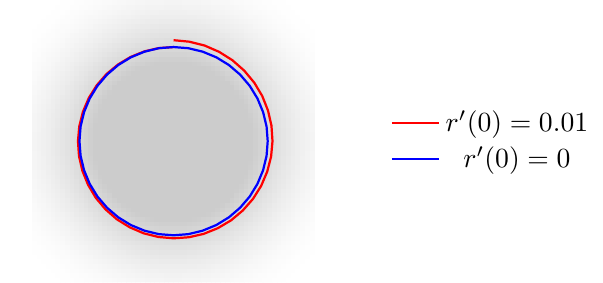 \documentclass{standalone}

\usepackage{pgfplots}
\usepackage{tikz}
\usepackage{xcolor}

%used for drawing n(r)-Area
\definecolor{lGray}{gray}{0.8}
\definecolor{llGray}{gray}{0.9}
\usepgfplotslibrary{fillbetween}

\tikzset{
  ring shading/.code args={from #1 at #2 to #3 at #4}{
    \def\colin{#1}
    \def\radin{#2}
    \def\colout{#3}
    \def\radout{#4}
    \pgfmathsetmacro{\proportion}{\radin/\radout}
    \pgfmathsetmacro{\outer}{.8818cm}
    \pgfmathsetmacro{\inner}{.8818cm*\proportion}
    \pgfmathsetmacro{\innerlow}{\inner-0.01pt}
    \pgfdeclareradialshading{ring}{\pgfpoint{0cm}{0cm}}%
    {
      color(0pt)=(white);
      color(\innerlow)=(white);
      color(\inner)=(#1);
      color(\outer)=(#3)
    }
    \pgfkeysalso{/tikz/shading=ring}
  },
}

\begin{document}

\begin{tikzpicture}
    \begin{axis} [
          axis lines=none, 
          width=6cm, 
          axis equal,
          ticks = none,  
          legend style={at={(1.1,0.5)}, anchor=west, draw=none}, 
          ymin = -1.5,
          ymax = 1.5,
          xmin = -1.5, 
          xmax = 1.5, 
          zmin = 1,
          zmax = 2,
          %colorbar, 
          colormap={traditionalpm3d}{color=(white) color=(lGray) color=(lGray) color=(lGray)},
          view={0}{90}
        ]  
          \addplot3[surf, domain=-1.5:1.5, y domain=-1.5:1.5, shader=flat, samples=61, forget plot] {1 + (2-sqrt(x^2+y^2))^2};  
          %\draw [draw=none, fill=lGray] (axis cs:0,0) circle (33pt);  
          %\shade[even odd rule,ring shading={from lGray at 33pt to white at 36pt}]
            %(axis cs:0,0) circle (33pt) circle (36pt);
          %\addlegendentry{$n(r)$};

          
          %f'(0)=0.01
          \addplot [mark = none, thick, color=red] coordinates {
            (0.0,1.0)(-0.157,0.989)(-0.31,0.954)(-0.456,0.895)(-0.591,0.814)(-0.713,0.713)(-0.817,0.593)(-0.901,0.459)(-0.963,0.313)(-1.002,0.159)(-1.016,0.0)(-1.005,-0.159)(-0.969,-0.315)(-0.909,-0.463)(-0.827,-0.601)(-0.724,-0.724)(-0.603,-0.83)(-0.466,-0.915)(-0.318,-0.979)(-0.161,-1.018)(-0.0,-1.032)(0.162,-1.021)(0.32,-0.985)(0.471,-0.924)(0.611,-0.841)(0.736,-0.736)(0.844,-0.613)(0.931,-0.474)(0.995,-0.323)(1.036,-0.164)(1.051,-0.0)(1.04,0.165)(1.003,0.326)(0.942,0.48)(0.857,0.622)(0.75,0.75)(0.625,0.86)(0.484,0.949)(0.33,1.016)(0.167,1.057)(0.0,1.073)
          };
          \addlegendentry{$r'(0) = 0.01$};          
          
          %f'(0)=0
          \addplot [mark = none, thick, color=blue] coordinates {
            (0.0,1.0)(-0.156,0.988)(-0.309,0.951)(-0.454,0.891)(-0.588,0.809)(-0.707,0.707)(-0.809,0.588)(-0.891,0.454)(-0.951,0.309)(-0.988,0.156)(-1.0,0.0)(-0.988,-0.156)(-0.951,-0.309)(-0.891,-0.454)(-0.809,-0.588)(-0.707,-0.707)(-0.588,-0.809)(-0.454,-0.891)(-0.309,-0.951)(-0.156,-0.988)(-0.0,-1.0)(0.156,-0.988)(0.309,-0.951)(0.454,-0.891)(0.588,-0.809)(0.707,-0.707)(0.809,-0.588)(0.891,-0.454)(0.951,-0.309)(0.988,-0.156)(1.0,-0.0)(0.988,0.156)(0.951,0.309)(0.891,0.454)(0.809,0.588)(0.707,0.707)(0.588,0.809)(0.454,0.891)(0.309,0.951)(0.156,0.988)(0.0,1.0)
          };
          \addlegendentry{$r'(0) = 0$};
          
          \draw [fill=black] (axis cs:0,100) circle (1pt);         
          
          \end{axis}   
      \end{tikzpicture}

\end{document}